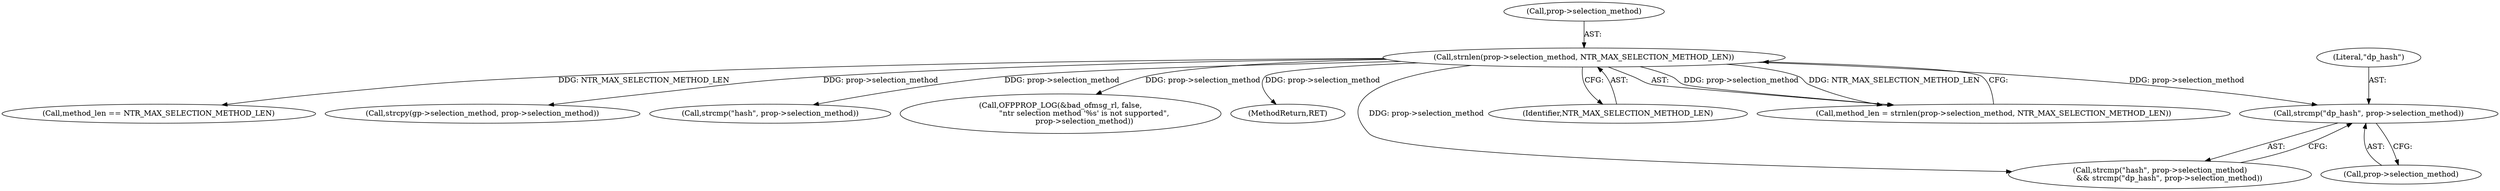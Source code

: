 digraph "0_ovs_4af6da3b275b764b1afe194df6499b33d2bf4cde@pointer" {
"1000199" [label="(Call,strcmp(\"dp_hash\", prop->selection_method))"];
"1000175" [label="(Call,strnlen(prop->selection_method, NTR_MAX_SELECTION_METHOD_LEN))"];
"1000176" [label="(Call,prop->selection_method)"];
"1000201" [label="(Call,prop->selection_method)"];
"1000181" [label="(Call,method_len == NTR_MAX_SELECTION_METHOD_LEN)"];
"1000215" [label="(Call,strcpy(gp->selection_method, prop->selection_method))"];
"1000194" [label="(Call,strcmp(\"hash\", prop->selection_method))"];
"1000200" [label="(Literal,\"dp_hash\")"];
"1000205" [label="(Call,OFPPROP_LOG(&bad_ofmsg_rl, false,\n                    \"ntr selection method '%s' is not supported\",\n                    prop->selection_method))"];
"1000287" [label="(MethodReturn,RET)"];
"1000175" [label="(Call,strnlen(prop->selection_method, NTR_MAX_SELECTION_METHOD_LEN))"];
"1000193" [label="(Call,strcmp(\"hash\", prop->selection_method)\n        && strcmp(\"dp_hash\", prop->selection_method))"];
"1000199" [label="(Call,strcmp(\"dp_hash\", prop->selection_method))"];
"1000179" [label="(Identifier,NTR_MAX_SELECTION_METHOD_LEN)"];
"1000173" [label="(Call,method_len = strnlen(prop->selection_method, NTR_MAX_SELECTION_METHOD_LEN))"];
"1000199" -> "1000193"  [label="AST: "];
"1000199" -> "1000201"  [label="CFG: "];
"1000200" -> "1000199"  [label="AST: "];
"1000201" -> "1000199"  [label="AST: "];
"1000193" -> "1000199"  [label="CFG: "];
"1000175" -> "1000199"  [label="DDG: prop->selection_method"];
"1000175" -> "1000173"  [label="AST: "];
"1000175" -> "1000179"  [label="CFG: "];
"1000176" -> "1000175"  [label="AST: "];
"1000179" -> "1000175"  [label="AST: "];
"1000173" -> "1000175"  [label="CFG: "];
"1000175" -> "1000287"  [label="DDG: prop->selection_method"];
"1000175" -> "1000173"  [label="DDG: prop->selection_method"];
"1000175" -> "1000173"  [label="DDG: NTR_MAX_SELECTION_METHOD_LEN"];
"1000175" -> "1000181"  [label="DDG: NTR_MAX_SELECTION_METHOD_LEN"];
"1000175" -> "1000193"  [label="DDG: prop->selection_method"];
"1000175" -> "1000194"  [label="DDG: prop->selection_method"];
"1000175" -> "1000205"  [label="DDG: prop->selection_method"];
"1000175" -> "1000215"  [label="DDG: prop->selection_method"];
}
